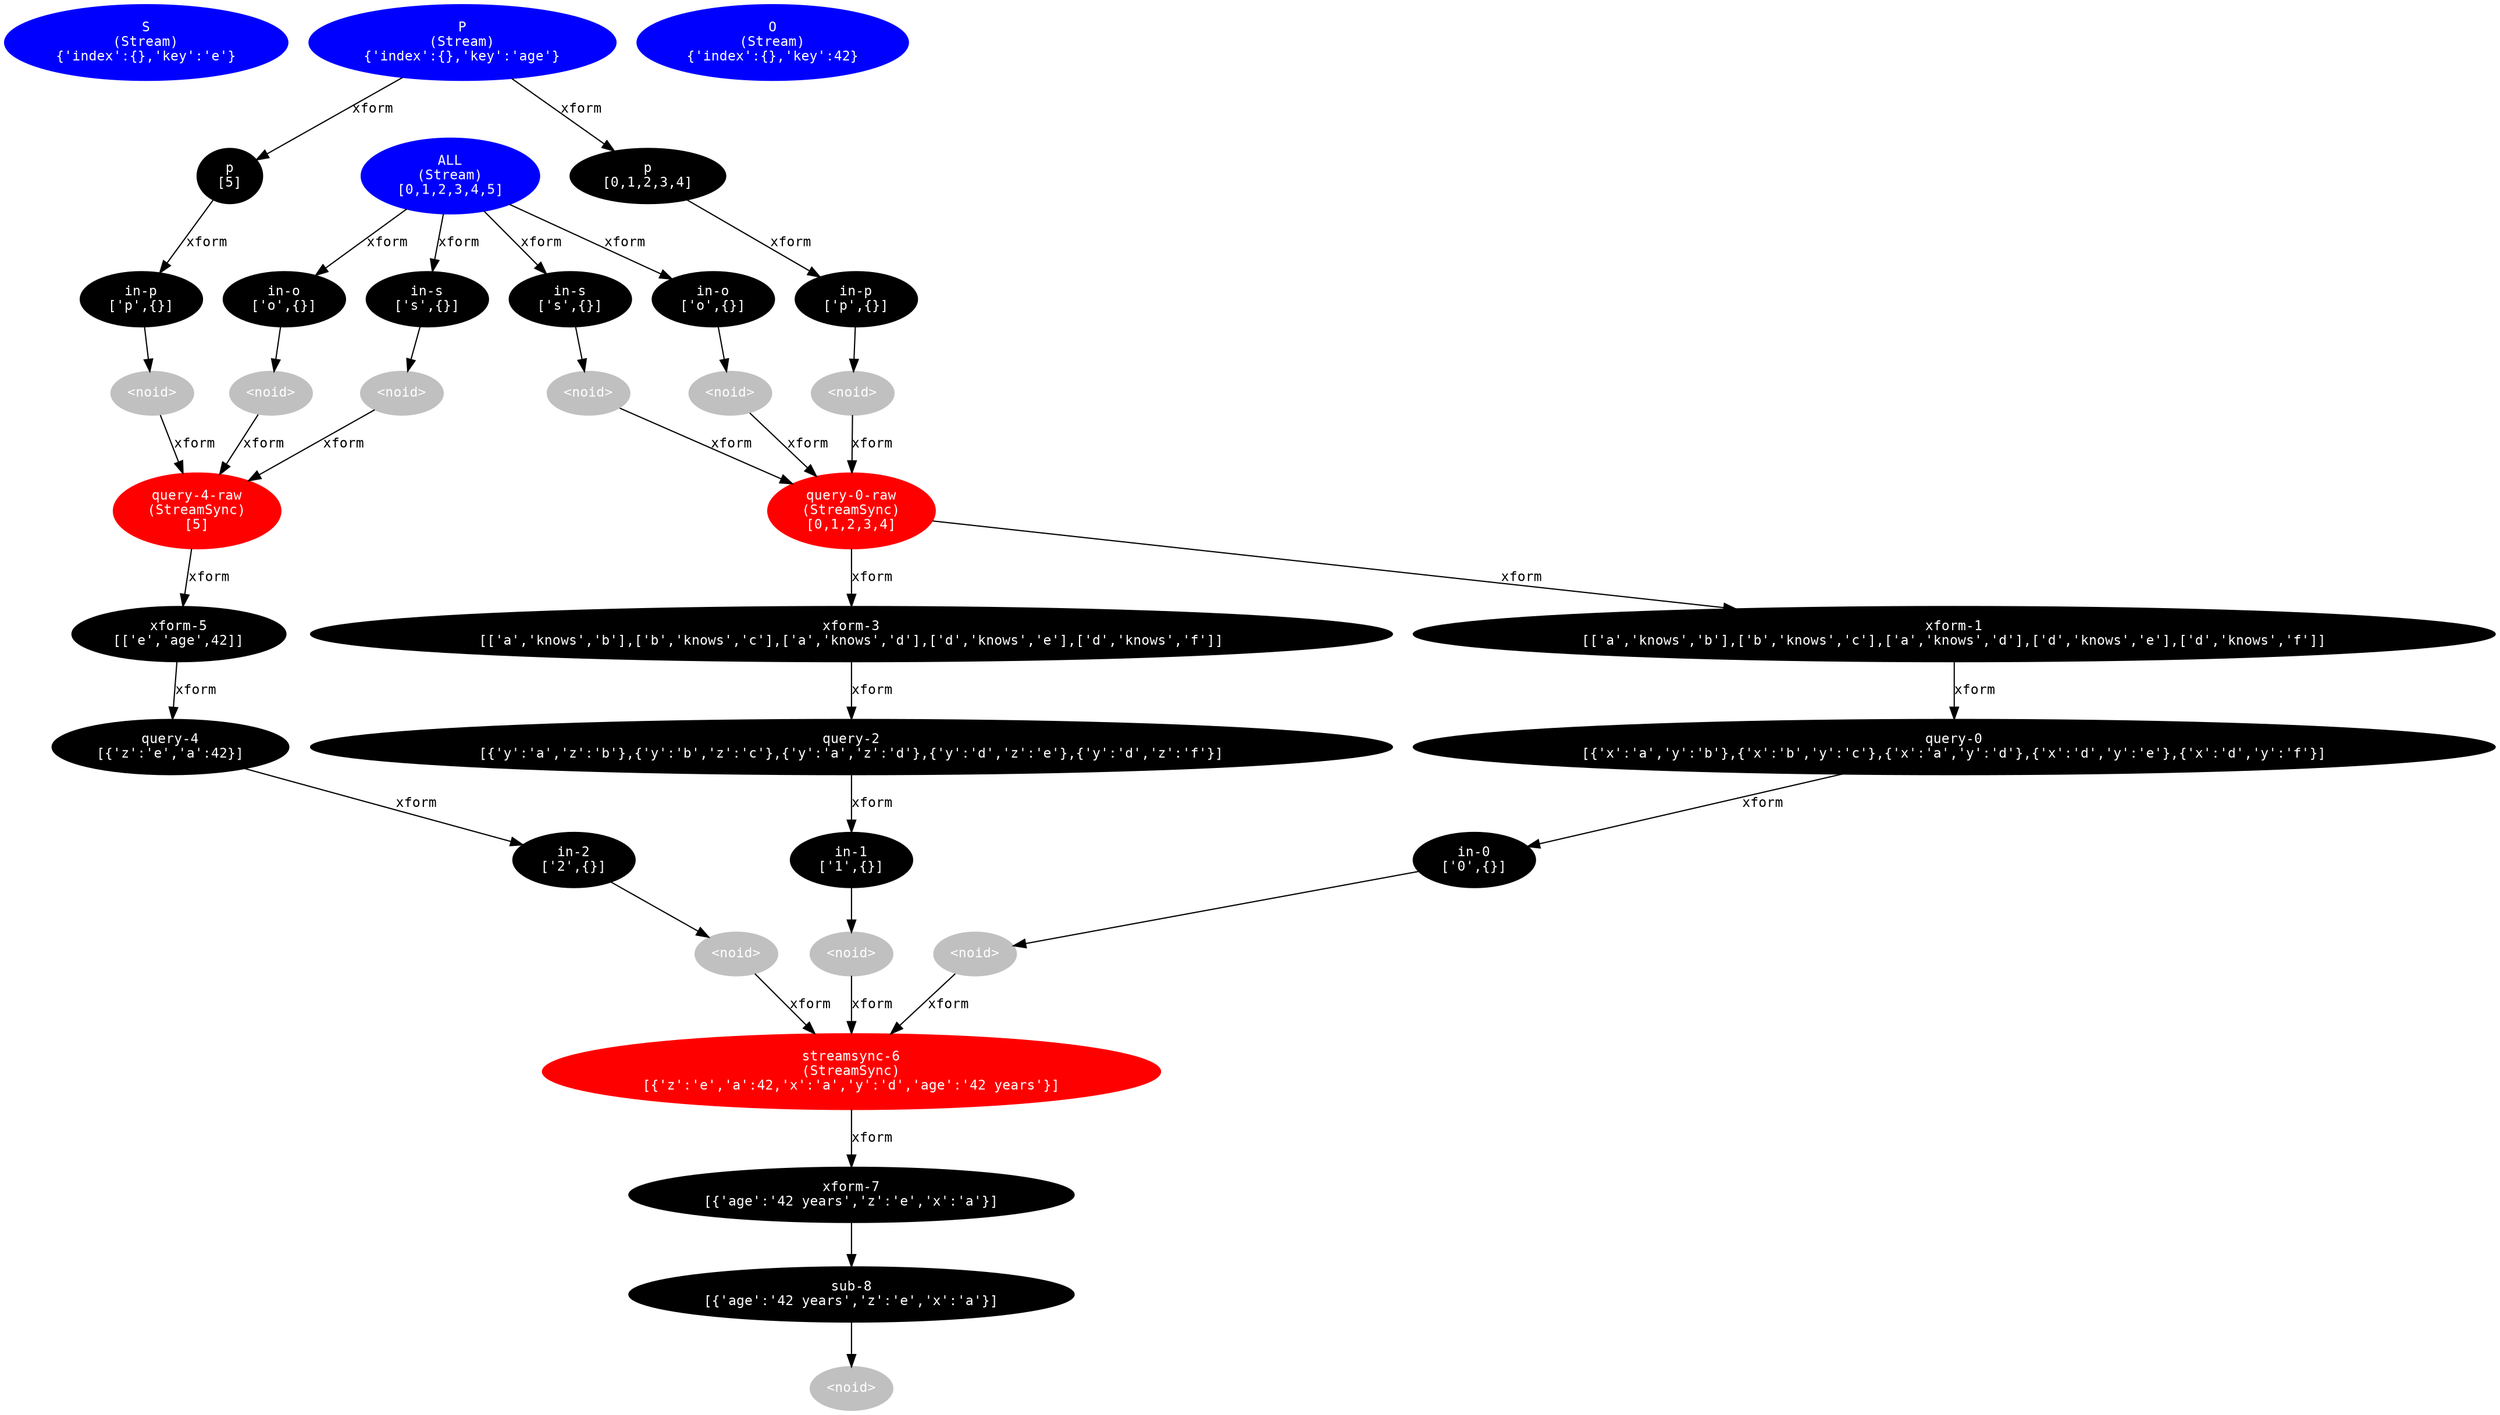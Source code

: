 digraph g {
// rankdir=LR;
node[fontname=Inconsolata,fontsize=11,style=filled,fontcolor=white];
edge[fontname=Inconsolata,fontsize=11];
s0[label="S\n(Stream)\n{'index':{},'key':'e'}", color="blue"];
s1[label="P\n(Stream)\n{'index':{},'key':'age'}", color="blue"];
s2[label="p\n[0,1,2,3,4]", color="black"];
s3[label="in-p\n['p',{}]", color="black"];
s4[label="<noid>", color="gray"];
s5[label="query-0-raw\n(StreamSync)\n[0,1,2,3,4]", color="red"];
s6[label="xform-1\n[['a','knows','b'],['b','knows','c'],['a','knows','d'],['d','knows','e'],['d','knows','f']]", color="black"];
s7[label="query-0\n[{'x':'a','y':'b'},{'x':'b','y':'c'},{'x':'a','y':'d'},{'x':'d','y':'e'},{'x':'d','y':'f'}]", color="black"];
s8[label="in-0\n['0',{}]", color="black"];
s9[label="<noid>", color="gray"];
s10[label="streamsync-6\n(StreamSync)\n[{'z':'e','a':42,'x':'a','y':'d','age':'42 years'}]", color="red"];
s11[label="xform-7\n[{'age':'42 years','z':'e','x':'a'}]", color="black"];
s12[label="sub-8\n[{'age':'42 years','z':'e','x':'a'}]", color="black"];
s13[label="<noid>", color="gray"];
s14[label="xform-3\n[['a','knows','b'],['b','knows','c'],['a','knows','d'],['d','knows','e'],['d','knows','f']]", color="black"];
s15[label="query-2\n[{'y':'a','z':'b'},{'y':'b','z':'c'},{'y':'a','z':'d'},{'y':'d','z':'e'},{'y':'d','z':'f'}]", color="black"];
s16[label="in-1\n['1',{}]", color="black"];
s17[label="<noid>", color="gray"];
s18[label="p\n[5]", color="black"];
s19[label="in-p\n['p',{}]", color="black"];
s20[label="<noid>", color="gray"];
s21[label="query-4-raw\n(StreamSync)\n[5]", color="red"];
s22[label="xform-5\n[['e','age',42]]", color="black"];
s23[label="query-4\n[{'z':'e','a':42}]", color="black"];
s24[label="in-2\n['2',{}]", color="black"];
s25[label="<noid>", color="gray"];
s26[label="O\n(Stream)\n{'index':{},'key':42}", color="blue"];
s27[label="ALL\n(Stream)\n[0,1,2,3,4,5]", color="blue"];
s28[label="in-s\n['s',{}]", color="black"];
s29[label="<noid>", color="gray"];
s30[label="in-o\n['o',{}]", color="black"];
s31[label="<noid>", color="gray"];
s32[label="in-s\n['s',{}]", color="black"];
s33[label="<noid>", color="gray"];
s34[label="in-o\n['o',{}]", color="black"];
s35[label="<noid>", color="gray"];
s12 -> s13;
s11 -> s12;
s10 -> s11[label="xform"];
s9 -> s10[label="xform"];
s8 -> s9;
s7 -> s8[label="xform"];
s6 -> s7[label="xform"];
s17 -> s10[label="xform"];
s16 -> s17;
s15 -> s16[label="xform"];
s14 -> s15[label="xform"];
s5 -> s6[label="xform"];
s5 -> s14[label="xform"];
s4 -> s5[label="xform"];
s3 -> s4;
s2 -> s3[label="xform"];
s25 -> s10[label="xform"];
s24 -> s25;
s23 -> s24[label="xform"];
s22 -> s23[label="xform"];
s21 -> s22[label="xform"];
s20 -> s21[label="xform"];
s19 -> s20;
s18 -> s19[label="xform"];
s1 -> s2[label="xform"];
s1 -> s18[label="xform"];
s29 -> s5[label="xform"];
s28 -> s29;
s31 -> s5[label="xform"];
s30 -> s31;
s33 -> s21[label="xform"];
s32 -> s33;
s35 -> s21[label="xform"];
s34 -> s35;
s27 -> s28[label="xform"];
s27 -> s30[label="xform"];
s27 -> s32[label="xform"];
s27 -> s34[label="xform"];
}
